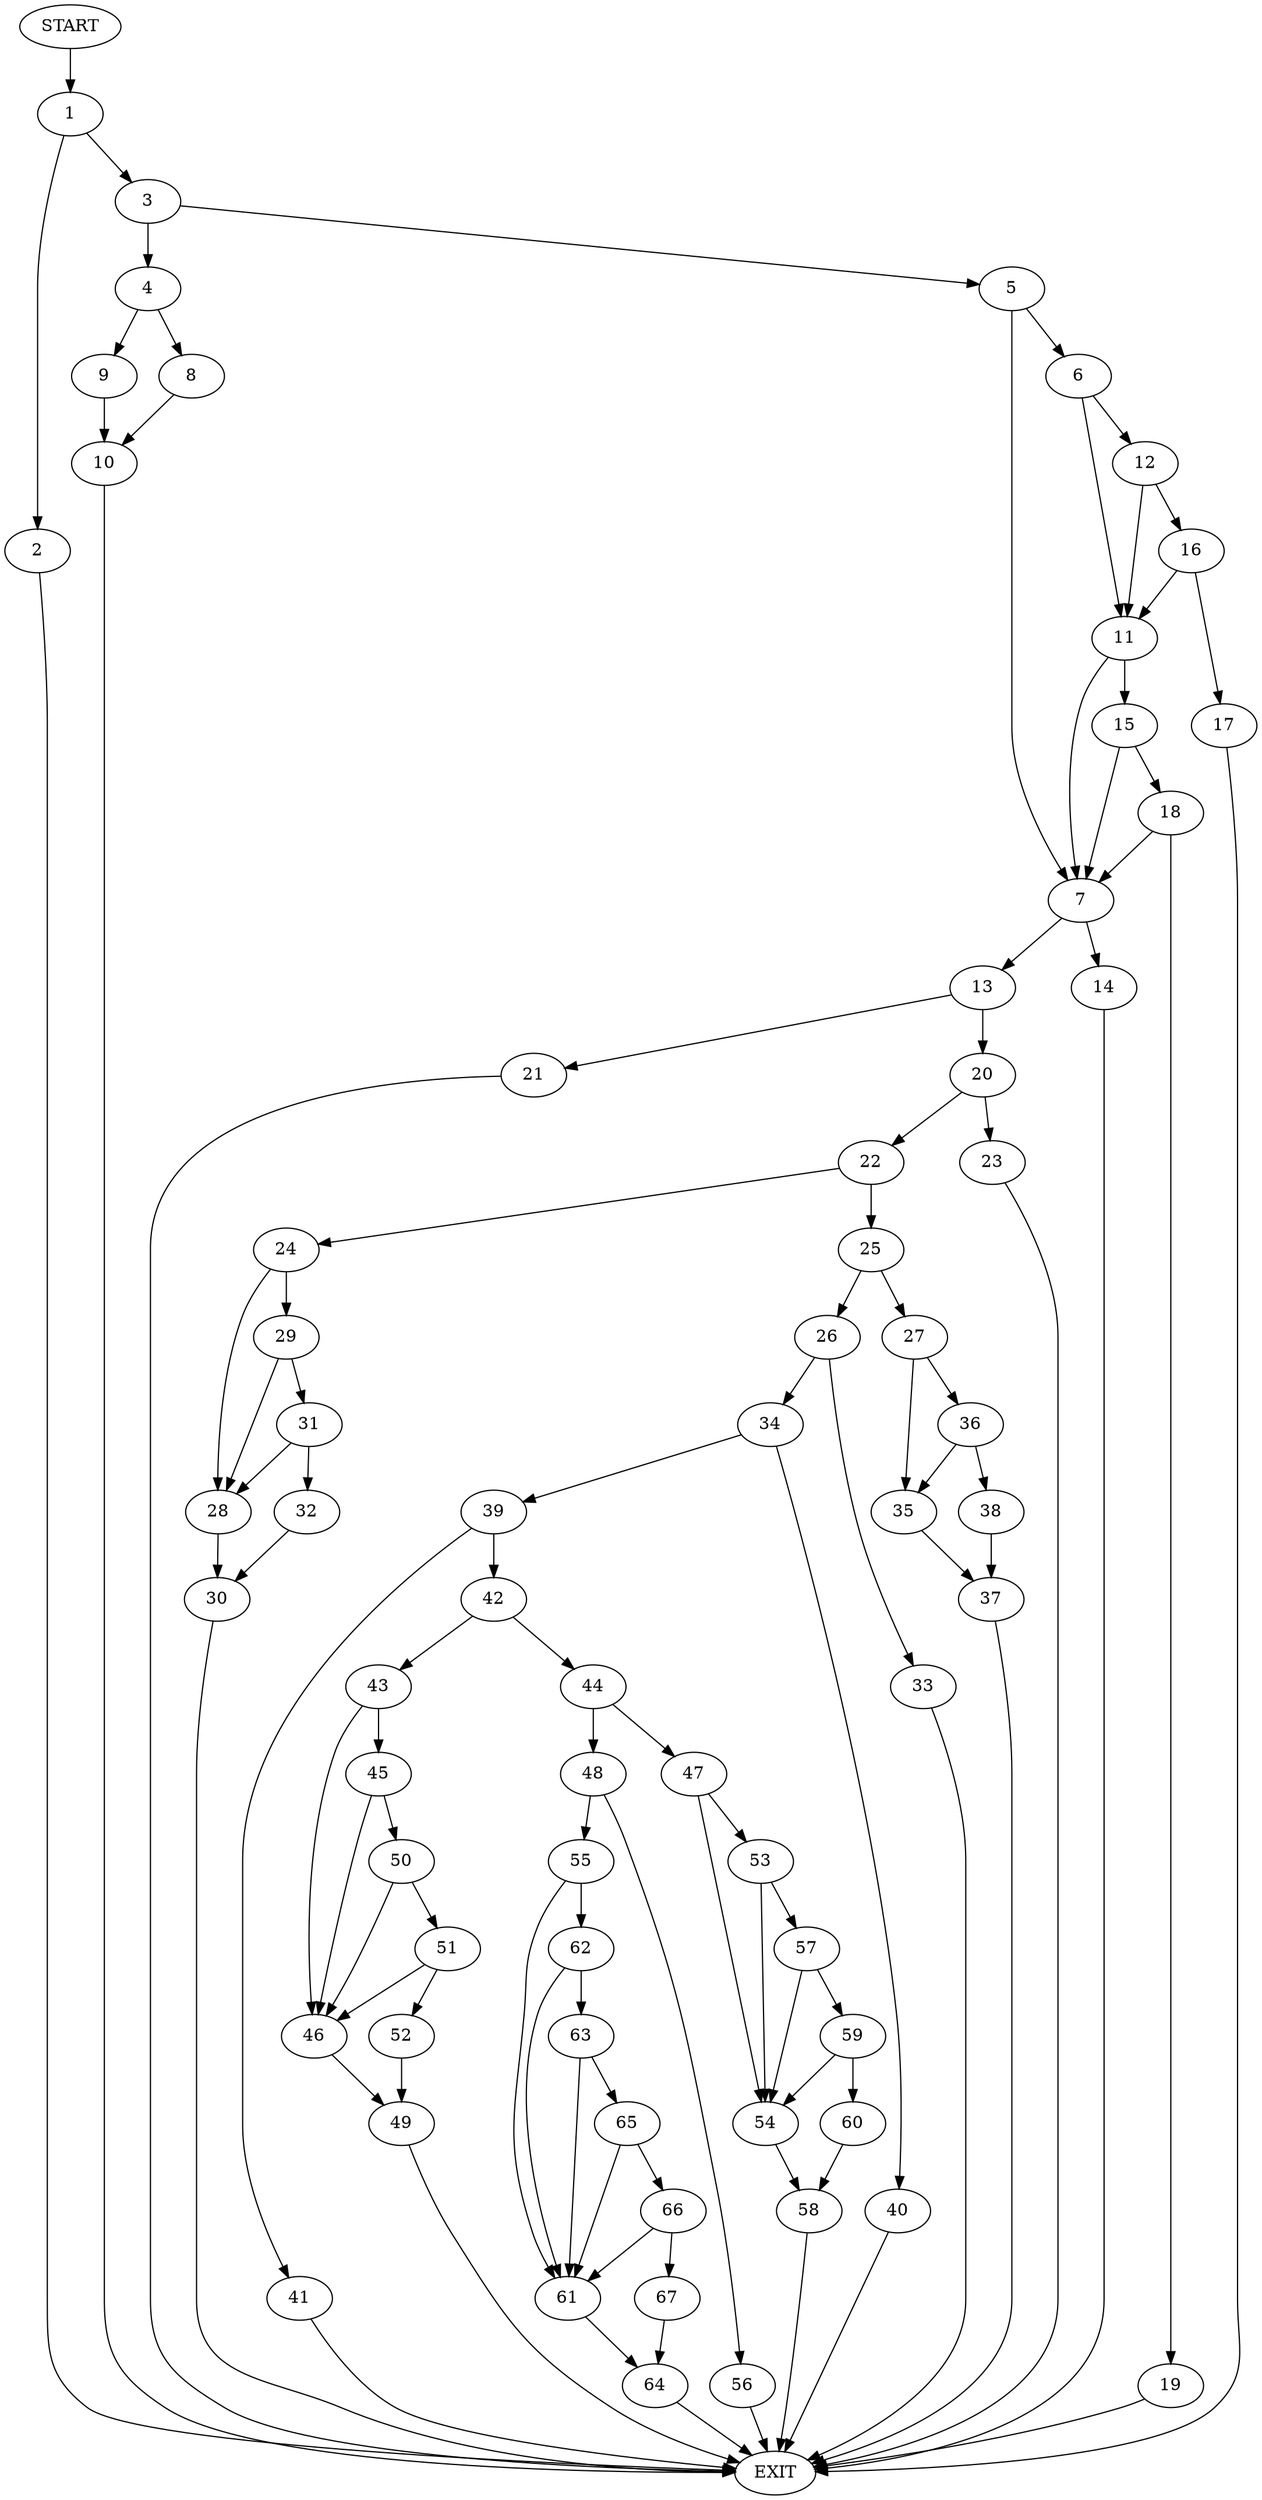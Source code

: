 digraph {
0 [label="START"]
68 [label="EXIT"]
0 -> 1
1 -> 2
1 -> 3
2 -> 68
3 -> 4
3 -> 5
5 -> 6
5 -> 7
4 -> 8
4 -> 9
8 -> 10
9 -> 10
10 -> 68
6 -> 11
6 -> 12
7 -> 13
7 -> 14
11 -> 7
11 -> 15
12 -> 11
12 -> 16
16 -> 11
16 -> 17
17 -> 68
15 -> 7
15 -> 18
18 -> 19
18 -> 7
19 -> 68
13 -> 20
13 -> 21
14 -> 68
21 -> 68
20 -> 22
20 -> 23
22 -> 24
22 -> 25
23 -> 68
25 -> 26
25 -> 27
24 -> 28
24 -> 29
28 -> 30
29 -> 28
29 -> 31
31 -> 28
31 -> 32
32 -> 30
30 -> 68
26 -> 33
26 -> 34
27 -> 35
27 -> 36
35 -> 37
36 -> 35
36 -> 38
38 -> 37
37 -> 68
34 -> 39
34 -> 40
33 -> 68
40 -> 68
39 -> 41
39 -> 42
41 -> 68
42 -> 43
42 -> 44
43 -> 45
43 -> 46
44 -> 47
44 -> 48
46 -> 49
45 -> 46
45 -> 50
50 -> 46
50 -> 51
51 -> 46
51 -> 52
52 -> 49
49 -> 68
47 -> 53
47 -> 54
48 -> 55
48 -> 56
53 -> 57
53 -> 54
54 -> 58
57 -> 59
57 -> 54
59 -> 60
59 -> 54
60 -> 58
58 -> 68
56 -> 68
55 -> 61
55 -> 62
62 -> 61
62 -> 63
61 -> 64
63 -> 65
63 -> 61
65 -> 66
65 -> 61
66 -> 61
66 -> 67
67 -> 64
64 -> 68
}
